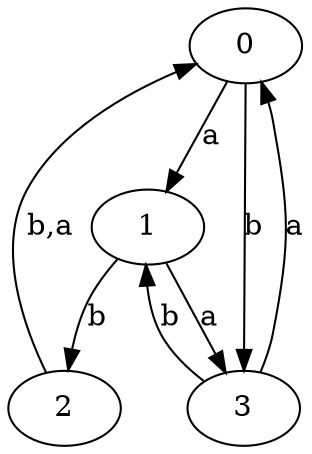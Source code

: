 digraph {
 ranksep=0.5;
 d2tdocpreamble = "\usetikzlibrary{automata}";
 d2tfigpreamble = "\tikzstyle{every state}= [ draw=blue!50,very thick,fill=blue!20]  \tikzstyle{auto}= [fill=white]";
 node [style="state"];
 edge [lblstyle="auto",topath="bend right", len=4  ]
  "0" [label="0",];
  "1" [label="1",];
  "2" [label="2",style = "state, initial, accepting"];
  "3" [label="3",];
  "0" -> "1" [label="a"];
  "0" -> "3" [label="b"];
  "1" -> "2" [label="b"];
  "1" -> "3" [label="a"];
  "2" -> "0" [label="b,a"];
  "3" -> "0" [label="a"];
  "3" -> "1" [label="b"];
}